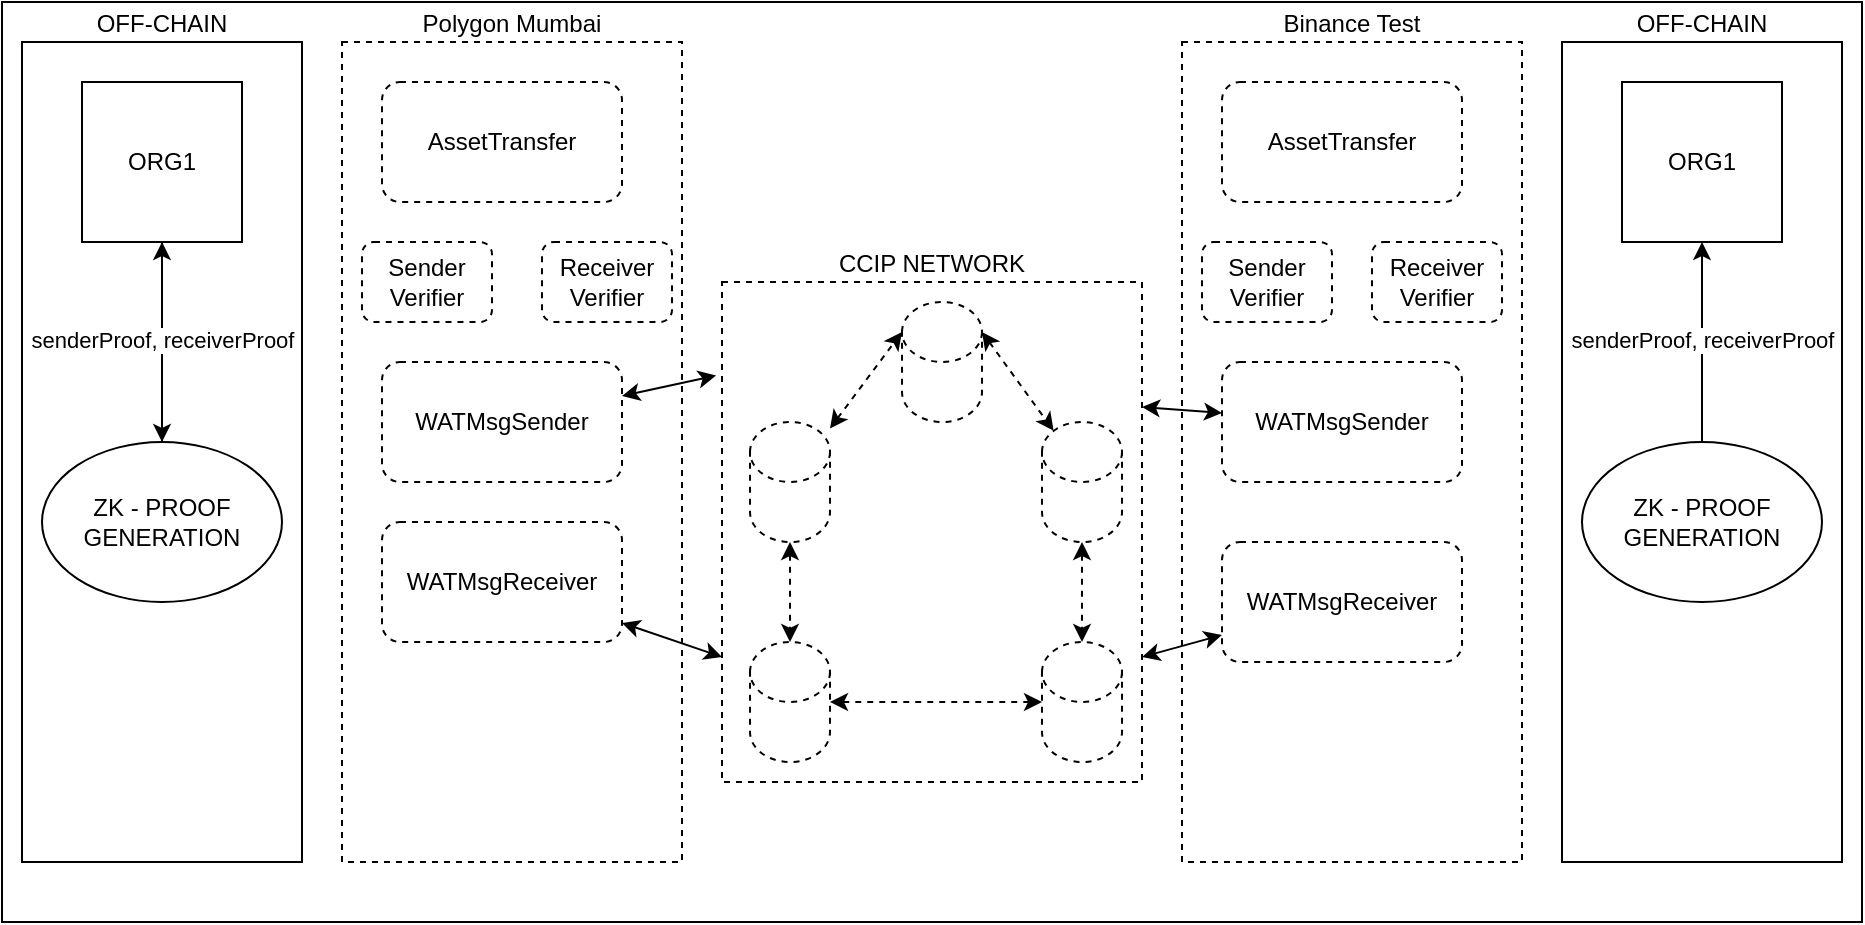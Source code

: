 <mxfile>
    <diagram id="KRRk0qPlk0rpXsnF3LkL" name="Page-1">
        <mxGraphModel dx="989" dy="639" grid="1" gridSize="10" guides="1" tooltips="1" connect="1" arrows="1" fold="1" page="1" pageScale="1" pageWidth="827" pageHeight="1169" math="0" shadow="0">
            <root>
                <mxCell id="0"/>
                <mxCell id="1" parent="0"/>
                <mxCell id="2" value="" style="rounded=0;whiteSpace=wrap;html=1;" vertex="1" parent="1">
                    <mxGeometry width="930" height="460" as="geometry"/>
                </mxCell>
                <mxCell id="3" value="OFF-CHAIN" style="rounded=0;whiteSpace=wrap;html=1;labelPosition=center;verticalLabelPosition=top;align=center;verticalAlign=bottom;" vertex="1" parent="1">
                    <mxGeometry x="10" y="20" width="140" height="410" as="geometry"/>
                </mxCell>
                <mxCell id="8" style="edgeStyle=none;html=1;entryX=0.5;entryY=0;entryDx=0;entryDy=0;" edge="1" parent="1" source="5" target="7">
                    <mxGeometry relative="1" as="geometry"/>
                </mxCell>
                <mxCell id="5" value="ORG1" style="whiteSpace=wrap;html=1;aspect=fixed;" vertex="1" parent="1">
                    <mxGeometry x="40" y="40" width="80" height="80" as="geometry"/>
                </mxCell>
                <mxCell id="10" style="edgeStyle=none;html=1;" edge="1" parent="1" source="7" target="5">
                    <mxGeometry relative="1" as="geometry"/>
                </mxCell>
                <mxCell id="11" value="senderProof, receiverProof" style="edgeLabel;html=1;align=center;verticalAlign=middle;resizable=0;points=[];" vertex="1" connectable="0" parent="10">
                    <mxGeometry x="0.025" relative="1" as="geometry">
                        <mxPoint as="offset"/>
                    </mxGeometry>
                </mxCell>
                <mxCell id="7" value="ZK - PROOF&lt;br&gt;GENERATION" style="ellipse;whiteSpace=wrap;html=1;" vertex="1" parent="1">
                    <mxGeometry x="20" y="220" width="120" height="80" as="geometry"/>
                </mxCell>
                <mxCell id="13" value="OFF-CHAIN" style="rounded=0;whiteSpace=wrap;html=1;labelPosition=center;verticalLabelPosition=top;align=center;verticalAlign=bottom;" vertex="1" parent="1">
                    <mxGeometry x="780" y="20" width="140" height="410" as="geometry"/>
                </mxCell>
                <mxCell id="14" value="ORG1" style="whiteSpace=wrap;html=1;aspect=fixed;" vertex="1" parent="1">
                    <mxGeometry x="810" y="40" width="80" height="80" as="geometry"/>
                </mxCell>
                <mxCell id="15" style="edgeStyle=none;html=1;" edge="1" parent="1" source="17" target="14">
                    <mxGeometry relative="1" as="geometry"/>
                </mxCell>
                <mxCell id="16" value="senderProof, receiverProof" style="edgeLabel;html=1;align=center;verticalAlign=middle;resizable=0;points=[];" vertex="1" connectable="0" parent="15">
                    <mxGeometry x="0.025" relative="1" as="geometry">
                        <mxPoint as="offset"/>
                    </mxGeometry>
                </mxCell>
                <mxCell id="17" value="ZK - PROOF&lt;br&gt;GENERATION" style="ellipse;whiteSpace=wrap;html=1;" vertex="1" parent="1">
                    <mxGeometry x="790" y="220" width="120" height="80" as="geometry"/>
                </mxCell>
                <mxCell id="18" value="Polygon Mumbai" style="rounded=0;whiteSpace=wrap;html=1;dashed=1;labelPosition=center;verticalLabelPosition=top;align=center;verticalAlign=bottom;" vertex="1" parent="1">
                    <mxGeometry x="170" y="20" width="170" height="410" as="geometry"/>
                </mxCell>
                <mxCell id="20" value="AssetTransfer" style="rounded=1;whiteSpace=wrap;html=1;dashed=1;" vertex="1" parent="1">
                    <mxGeometry x="190" y="40" width="120" height="60" as="geometry"/>
                </mxCell>
                <mxCell id="56" style="edgeStyle=none;html=1;entryX=-0.014;entryY=0.187;entryDx=0;entryDy=0;entryPerimeter=0;startArrow=classic;startFill=1;" edge="1" parent="1" source="21" target="34">
                    <mxGeometry relative="1" as="geometry"/>
                </mxCell>
                <mxCell id="21" value="WATMsgSender" style="rounded=1;whiteSpace=wrap;html=1;dashed=1;" vertex="1" parent="1">
                    <mxGeometry x="190" y="180" width="120" height="60" as="geometry"/>
                </mxCell>
                <mxCell id="57" style="edgeStyle=none;html=1;entryX=0;entryY=0.75;entryDx=0;entryDy=0;startArrow=classic;startFill=1;" edge="1" parent="1" source="22" target="34">
                    <mxGeometry relative="1" as="geometry"/>
                </mxCell>
                <mxCell id="22" value="WATMsgReceiver" style="rounded=1;whiteSpace=wrap;html=1;dashed=1;" vertex="1" parent="1">
                    <mxGeometry x="190" y="260" width="120" height="60" as="geometry"/>
                </mxCell>
                <mxCell id="25" value="Sender Verifier" style="rounded=1;whiteSpace=wrap;html=1;dashed=1;" vertex="1" parent="1">
                    <mxGeometry x="180" y="120" width="65" height="40" as="geometry"/>
                </mxCell>
                <mxCell id="26" value="Receiver Verifier" style="rounded=1;whiteSpace=wrap;html=1;dashed=1;" vertex="1" parent="1">
                    <mxGeometry x="270" y="120" width="65" height="40" as="geometry"/>
                </mxCell>
                <mxCell id="27" value="Binance Test" style="rounded=0;whiteSpace=wrap;html=1;dashed=1;labelPosition=center;verticalLabelPosition=top;align=center;verticalAlign=bottom;" vertex="1" parent="1">
                    <mxGeometry x="590" y="20" width="170" height="410" as="geometry"/>
                </mxCell>
                <mxCell id="28" value="AssetTransfer" style="rounded=1;whiteSpace=wrap;html=1;dashed=1;" vertex="1" parent="1">
                    <mxGeometry x="610" y="40" width="120" height="60" as="geometry"/>
                </mxCell>
                <mxCell id="59" style="edgeStyle=none;html=1;entryX=1;entryY=0.25;entryDx=0;entryDy=0;startArrow=classic;startFill=1;" edge="1" parent="1" source="29" target="34">
                    <mxGeometry relative="1" as="geometry"/>
                </mxCell>
                <mxCell id="29" value="WATMsgSender" style="rounded=1;whiteSpace=wrap;html=1;dashed=1;" vertex="1" parent="1">
                    <mxGeometry x="610" y="180" width="120" height="60" as="geometry"/>
                </mxCell>
                <mxCell id="58" style="edgeStyle=none;html=1;entryX=1;entryY=0.75;entryDx=0;entryDy=0;startArrow=classic;startFill=1;" edge="1" parent="1" source="30" target="34">
                    <mxGeometry relative="1" as="geometry"/>
                </mxCell>
                <mxCell id="30" value="WATMsgReceiver" style="rounded=1;whiteSpace=wrap;html=1;dashed=1;" vertex="1" parent="1">
                    <mxGeometry x="610" y="270" width="120" height="60" as="geometry"/>
                </mxCell>
                <mxCell id="31" value="Sender Verifier" style="rounded=1;whiteSpace=wrap;html=1;dashed=1;" vertex="1" parent="1">
                    <mxGeometry x="600" y="120" width="65" height="40" as="geometry"/>
                </mxCell>
                <mxCell id="32" value="Receiver Verifier" style="rounded=1;whiteSpace=wrap;html=1;dashed=1;" vertex="1" parent="1">
                    <mxGeometry x="685" y="120" width="65" height="40" as="geometry"/>
                </mxCell>
                <mxCell id="34" value="CCIP NETWORK" style="rounded=0;whiteSpace=wrap;html=1;dashed=1;labelPosition=center;verticalLabelPosition=top;align=center;verticalAlign=bottom;" vertex="1" parent="1">
                    <mxGeometry x="360" y="140" width="210" height="250" as="geometry"/>
                </mxCell>
                <mxCell id="55" style="edgeStyle=none;html=1;startArrow=classic;startFill=1;dashed=1;" edge="1" parent="1" source="46" target="50">
                    <mxGeometry relative="1" as="geometry"/>
                </mxCell>
                <mxCell id="46" value="" style="shape=cylinder3;whiteSpace=wrap;html=1;boundedLbl=1;backgroundOutline=1;size=15;dashed=1;" vertex="1" parent="1">
                    <mxGeometry x="520" y="320" width="40" height="60" as="geometry"/>
                </mxCell>
                <mxCell id="54" style="edgeStyle=none;html=1;entryX=0.5;entryY=0;entryDx=0;entryDy=0;entryPerimeter=0;startArrow=classic;startFill=1;dashed=1;" edge="1" parent="1" source="47" target="46">
                    <mxGeometry relative="1" as="geometry"/>
                </mxCell>
                <mxCell id="47" value="" style="shape=cylinder3;whiteSpace=wrap;html=1;boundedLbl=1;backgroundOutline=1;size=15;dashed=1;" vertex="1" parent="1">
                    <mxGeometry x="520" y="210" width="40" height="60" as="geometry"/>
                </mxCell>
                <mxCell id="53" style="edgeStyle=none;html=1;entryX=0.145;entryY=0;entryDx=0;entryDy=4.35;entryPerimeter=0;startArrow=classic;startFill=1;exitX=1;exitY=0;exitDx=0;exitDy=15;exitPerimeter=0;dashed=1;" edge="1" parent="1" source="48" target="47">
                    <mxGeometry relative="1" as="geometry"/>
                </mxCell>
                <mxCell id="48" value="" style="shape=cylinder3;whiteSpace=wrap;html=1;boundedLbl=1;backgroundOutline=1;size=15;dashed=1;" vertex="1" parent="1">
                    <mxGeometry x="450" y="150" width="40" height="60" as="geometry"/>
                </mxCell>
                <mxCell id="51" style="edgeStyle=none;html=1;entryX=0;entryY=0;entryDx=0;entryDy=15;entryPerimeter=0;startArrow=classic;startFill=1;dashed=1;" edge="1" parent="1" source="49" target="48">
                    <mxGeometry relative="1" as="geometry"/>
                </mxCell>
                <mxCell id="52" style="edgeStyle=none;html=1;entryX=0.5;entryY=0;entryDx=0;entryDy=0;entryPerimeter=0;startArrow=classic;startFill=1;dashed=1;" edge="1" parent="1" source="49" target="50">
                    <mxGeometry relative="1" as="geometry"/>
                </mxCell>
                <mxCell id="49" value="" style="shape=cylinder3;whiteSpace=wrap;html=1;boundedLbl=1;backgroundOutline=1;size=15;dashed=1;" vertex="1" parent="1">
                    <mxGeometry x="374" y="210" width="40" height="60" as="geometry"/>
                </mxCell>
                <mxCell id="50" value="" style="shape=cylinder3;whiteSpace=wrap;html=1;boundedLbl=1;backgroundOutline=1;size=15;dashed=1;" vertex="1" parent="1">
                    <mxGeometry x="374" y="320" width="40" height="60" as="geometry"/>
                </mxCell>
            </root>
        </mxGraphModel>
    </diagram>
</mxfile>
